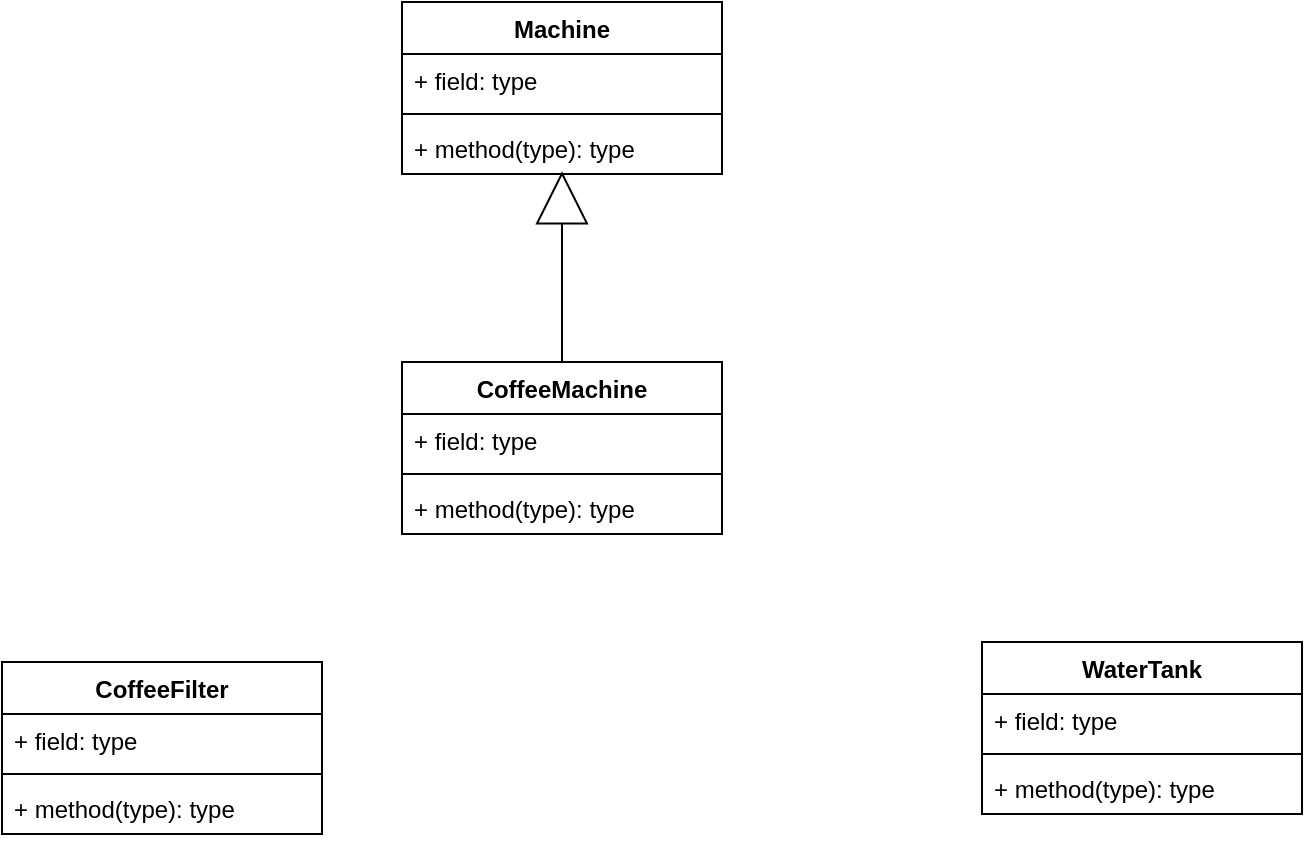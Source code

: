 <mxfile version="21.2.8" type="device">
  <diagram name="Side-1" id="lGpPWdh9EdUgXx0vnwKM">
    <mxGraphModel dx="1036" dy="614" grid="1" gridSize="10" guides="1" tooltips="1" connect="1" arrows="1" fold="1" page="1" pageScale="1" pageWidth="827" pageHeight="1169" math="0" shadow="0">
      <root>
        <mxCell id="0" />
        <mxCell id="1" parent="0" />
        <mxCell id="YRDc4sfbI_qdXmx8u-Qn-1" value="Machine" style="swimlane;fontStyle=1;align=center;verticalAlign=top;childLayout=stackLayout;horizontal=1;startSize=26;horizontalStack=0;resizeParent=1;resizeParentMax=0;resizeLast=0;collapsible=1;marginBottom=0;whiteSpace=wrap;html=1;" vertex="1" parent="1">
          <mxGeometry x="300" y="100" width="160" height="86" as="geometry" />
        </mxCell>
        <mxCell id="YRDc4sfbI_qdXmx8u-Qn-2" value="+ field: type" style="text;strokeColor=none;fillColor=none;align=left;verticalAlign=top;spacingLeft=4;spacingRight=4;overflow=hidden;rotatable=0;points=[[0,0.5],[1,0.5]];portConstraint=eastwest;whiteSpace=wrap;html=1;" vertex="1" parent="YRDc4sfbI_qdXmx8u-Qn-1">
          <mxGeometry y="26" width="160" height="26" as="geometry" />
        </mxCell>
        <mxCell id="YRDc4sfbI_qdXmx8u-Qn-3" value="" style="line;strokeWidth=1;fillColor=none;align=left;verticalAlign=middle;spacingTop=-1;spacingLeft=3;spacingRight=3;rotatable=0;labelPosition=right;points=[];portConstraint=eastwest;strokeColor=inherit;" vertex="1" parent="YRDc4sfbI_qdXmx8u-Qn-1">
          <mxGeometry y="52" width="160" height="8" as="geometry" />
        </mxCell>
        <mxCell id="YRDc4sfbI_qdXmx8u-Qn-4" value="+ method(type): type" style="text;strokeColor=none;fillColor=none;align=left;verticalAlign=top;spacingLeft=4;spacingRight=4;overflow=hidden;rotatable=0;points=[[0,0.5],[1,0.5]];portConstraint=eastwest;whiteSpace=wrap;html=1;" vertex="1" parent="YRDc4sfbI_qdXmx8u-Qn-1">
          <mxGeometry y="60" width="160" height="26" as="geometry" />
        </mxCell>
        <mxCell id="YRDc4sfbI_qdXmx8u-Qn-19" style="rounded=0;orthogonalLoop=1;jettySize=auto;html=1;entryX=0.5;entryY=0.946;entryDx=0;entryDy=0;entryPerimeter=0;endArrow=block;endFill=0;endSize=24;" edge="1" parent="1" source="YRDc4sfbI_qdXmx8u-Qn-5" target="YRDc4sfbI_qdXmx8u-Qn-4">
          <mxGeometry relative="1" as="geometry" />
        </mxCell>
        <mxCell id="YRDc4sfbI_qdXmx8u-Qn-5" value="CoffeeMachine" style="swimlane;fontStyle=1;align=center;verticalAlign=top;childLayout=stackLayout;horizontal=1;startSize=26;horizontalStack=0;resizeParent=1;resizeParentMax=0;resizeLast=0;collapsible=1;marginBottom=0;whiteSpace=wrap;html=1;" vertex="1" parent="1">
          <mxGeometry x="300" y="280" width="160" height="86" as="geometry" />
        </mxCell>
        <mxCell id="YRDc4sfbI_qdXmx8u-Qn-6" value="+ field: type" style="text;strokeColor=none;fillColor=none;align=left;verticalAlign=top;spacingLeft=4;spacingRight=4;overflow=hidden;rotatable=0;points=[[0,0.5],[1,0.5]];portConstraint=eastwest;whiteSpace=wrap;html=1;" vertex="1" parent="YRDc4sfbI_qdXmx8u-Qn-5">
          <mxGeometry y="26" width="160" height="26" as="geometry" />
        </mxCell>
        <mxCell id="YRDc4sfbI_qdXmx8u-Qn-7" value="" style="line;strokeWidth=1;fillColor=none;align=left;verticalAlign=middle;spacingTop=-1;spacingLeft=3;spacingRight=3;rotatable=0;labelPosition=right;points=[];portConstraint=eastwest;strokeColor=inherit;" vertex="1" parent="YRDc4sfbI_qdXmx8u-Qn-5">
          <mxGeometry y="52" width="160" height="8" as="geometry" />
        </mxCell>
        <mxCell id="YRDc4sfbI_qdXmx8u-Qn-8" value="+ method(type): type" style="text;strokeColor=none;fillColor=none;align=left;verticalAlign=top;spacingLeft=4;spacingRight=4;overflow=hidden;rotatable=0;points=[[0,0.5],[1,0.5]];portConstraint=eastwest;whiteSpace=wrap;html=1;" vertex="1" parent="YRDc4sfbI_qdXmx8u-Qn-5">
          <mxGeometry y="60" width="160" height="26" as="geometry" />
        </mxCell>
        <mxCell id="YRDc4sfbI_qdXmx8u-Qn-9" value="WaterTank" style="swimlane;fontStyle=1;align=center;verticalAlign=top;childLayout=stackLayout;horizontal=1;startSize=26;horizontalStack=0;resizeParent=1;resizeParentMax=0;resizeLast=0;collapsible=1;marginBottom=0;whiteSpace=wrap;html=1;" vertex="1" parent="1">
          <mxGeometry x="590" y="420" width="160" height="86" as="geometry" />
        </mxCell>
        <mxCell id="YRDc4sfbI_qdXmx8u-Qn-10" value="+ field: type" style="text;strokeColor=none;fillColor=none;align=left;verticalAlign=top;spacingLeft=4;spacingRight=4;overflow=hidden;rotatable=0;points=[[0,0.5],[1,0.5]];portConstraint=eastwest;whiteSpace=wrap;html=1;" vertex="1" parent="YRDc4sfbI_qdXmx8u-Qn-9">
          <mxGeometry y="26" width="160" height="26" as="geometry" />
        </mxCell>
        <mxCell id="YRDc4sfbI_qdXmx8u-Qn-11" value="" style="line;strokeWidth=1;fillColor=none;align=left;verticalAlign=middle;spacingTop=-1;spacingLeft=3;spacingRight=3;rotatable=0;labelPosition=right;points=[];portConstraint=eastwest;strokeColor=inherit;" vertex="1" parent="YRDc4sfbI_qdXmx8u-Qn-9">
          <mxGeometry y="52" width="160" height="8" as="geometry" />
        </mxCell>
        <mxCell id="YRDc4sfbI_qdXmx8u-Qn-12" value="+ method(type): type" style="text;strokeColor=none;fillColor=none;align=left;verticalAlign=top;spacingLeft=4;spacingRight=4;overflow=hidden;rotatable=0;points=[[0,0.5],[1,0.5]];portConstraint=eastwest;whiteSpace=wrap;html=1;" vertex="1" parent="YRDc4sfbI_qdXmx8u-Qn-9">
          <mxGeometry y="60" width="160" height="26" as="geometry" />
        </mxCell>
        <mxCell id="YRDc4sfbI_qdXmx8u-Qn-13" value="CoffeeFilter" style="swimlane;fontStyle=1;align=center;verticalAlign=top;childLayout=stackLayout;horizontal=1;startSize=26;horizontalStack=0;resizeParent=1;resizeParentMax=0;resizeLast=0;collapsible=1;marginBottom=0;whiteSpace=wrap;html=1;" vertex="1" parent="1">
          <mxGeometry x="100" y="430" width="160" height="86" as="geometry" />
        </mxCell>
        <mxCell id="YRDc4sfbI_qdXmx8u-Qn-14" value="+ field: type" style="text;strokeColor=none;fillColor=none;align=left;verticalAlign=top;spacingLeft=4;spacingRight=4;overflow=hidden;rotatable=0;points=[[0,0.5],[1,0.5]];portConstraint=eastwest;whiteSpace=wrap;html=1;" vertex="1" parent="YRDc4sfbI_qdXmx8u-Qn-13">
          <mxGeometry y="26" width="160" height="26" as="geometry" />
        </mxCell>
        <mxCell id="YRDc4sfbI_qdXmx8u-Qn-15" value="" style="line;strokeWidth=1;fillColor=none;align=left;verticalAlign=middle;spacingTop=-1;spacingLeft=3;spacingRight=3;rotatable=0;labelPosition=right;points=[];portConstraint=eastwest;strokeColor=inherit;" vertex="1" parent="YRDc4sfbI_qdXmx8u-Qn-13">
          <mxGeometry y="52" width="160" height="8" as="geometry" />
        </mxCell>
        <mxCell id="YRDc4sfbI_qdXmx8u-Qn-16" value="+ method(type): type" style="text;strokeColor=none;fillColor=none;align=left;verticalAlign=top;spacingLeft=4;spacingRight=4;overflow=hidden;rotatable=0;points=[[0,0.5],[1,0.5]];portConstraint=eastwest;whiteSpace=wrap;html=1;" vertex="1" parent="YRDc4sfbI_qdXmx8u-Qn-13">
          <mxGeometry y="60" width="160" height="26" as="geometry" />
        </mxCell>
      </root>
    </mxGraphModel>
  </diagram>
</mxfile>
